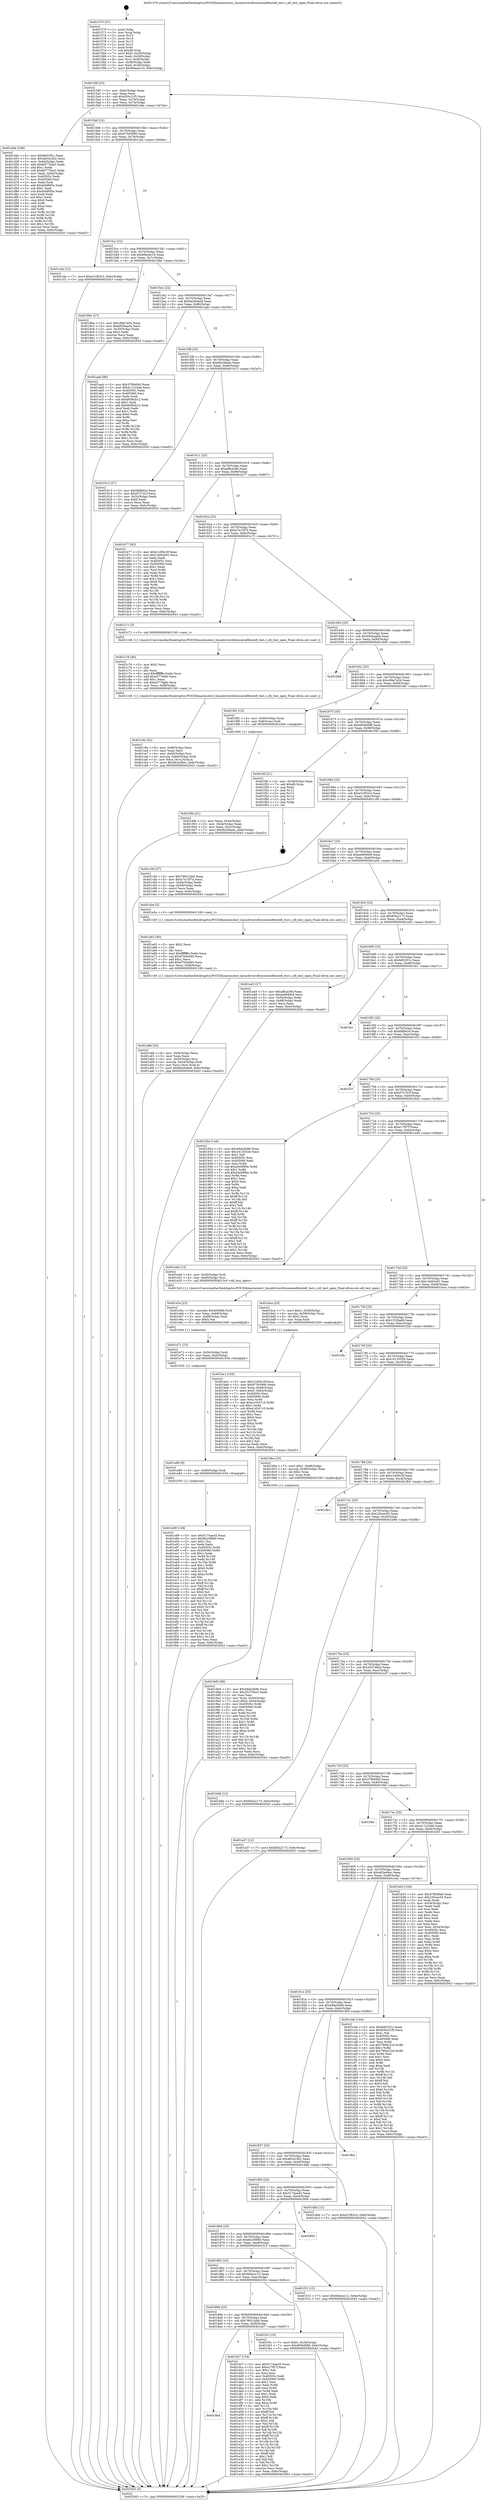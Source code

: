 digraph "0x401570" {
  label = "0x401570 (/mnt/c/Users/mathe/Desktop/tcc/POCII/binaries/extr_linuxdriversfirmwareefitestefi_test.c_efi_test_open_Final-ollvm.out::main(0))"
  labelloc = "t"
  node[shape=record]

  Entry [label="",width=0.3,height=0.3,shape=circle,fillcolor=black,style=filled]
  "0x40159f" [label="{
     0x40159f [23]\l
     | [instrs]\l
     &nbsp;&nbsp;0x40159f \<+3\>: mov -0x6c(%rbp),%eax\l
     &nbsp;&nbsp;0x4015a2 \<+2\>: mov %eax,%ecx\l
     &nbsp;&nbsp;0x4015a4 \<+6\>: sub $0x930c31f5,%ecx\l
     &nbsp;&nbsp;0x4015aa \<+3\>: mov %eax,-0x70(%rbp)\l
     &nbsp;&nbsp;0x4015ad \<+3\>: mov %ecx,-0x74(%rbp)\l
     &nbsp;&nbsp;0x4015b0 \<+6\>: je 0000000000401d4e \<main+0x7de\>\l
  }"]
  "0x401d4e" [label="{
     0x401d4e [109]\l
     | [instrs]\l
     &nbsp;&nbsp;0x401d4e \<+5\>: mov $0xfe923f1c,%eax\l
     &nbsp;&nbsp;0x401d53 \<+5\>: mov $0x4b54c3b2,%ecx\l
     &nbsp;&nbsp;0x401d58 \<+3\>: mov -0x64(%rbp),%edx\l
     &nbsp;&nbsp;0x401d5b \<+6\>: add $0x8d772ba3,%edx\l
     &nbsp;&nbsp;0x401d61 \<+3\>: add $0x1,%edx\l
     &nbsp;&nbsp;0x401d64 \<+6\>: sub $0x8d772ba3,%edx\l
     &nbsp;&nbsp;0x401d6a \<+3\>: mov %edx,-0x64(%rbp)\l
     &nbsp;&nbsp;0x401d6d \<+7\>: mov 0x40505c,%edx\l
     &nbsp;&nbsp;0x401d74 \<+7\>: mov 0x405060,%esi\l
     &nbsp;&nbsp;0x401d7b \<+2\>: mov %edx,%edi\l
     &nbsp;&nbsp;0x401d7d \<+6\>: add $0xb0df0f5e,%edi\l
     &nbsp;&nbsp;0x401d83 \<+3\>: sub $0x1,%edi\l
     &nbsp;&nbsp;0x401d86 \<+6\>: sub $0xb0df0f5e,%edi\l
     &nbsp;&nbsp;0x401d8c \<+3\>: imul %edi,%edx\l
     &nbsp;&nbsp;0x401d8f \<+3\>: and $0x1,%edx\l
     &nbsp;&nbsp;0x401d92 \<+3\>: cmp $0x0,%edx\l
     &nbsp;&nbsp;0x401d95 \<+4\>: sete %r8b\l
     &nbsp;&nbsp;0x401d99 \<+3\>: cmp $0xa,%esi\l
     &nbsp;&nbsp;0x401d9c \<+4\>: setl %r9b\l
     &nbsp;&nbsp;0x401da0 \<+3\>: mov %r8b,%r10b\l
     &nbsp;&nbsp;0x401da3 \<+3\>: and %r9b,%r10b\l
     &nbsp;&nbsp;0x401da6 \<+3\>: xor %r9b,%r8b\l
     &nbsp;&nbsp;0x401da9 \<+3\>: or %r8b,%r10b\l
     &nbsp;&nbsp;0x401dac \<+4\>: test $0x1,%r10b\l
     &nbsp;&nbsp;0x401db0 \<+3\>: cmovne %ecx,%eax\l
     &nbsp;&nbsp;0x401db3 \<+3\>: mov %eax,-0x6c(%rbp)\l
     &nbsp;&nbsp;0x401db6 \<+5\>: jmp 0000000000402043 \<main+0xad3\>\l
  }"]
  "0x4015b6" [label="{
     0x4015b6 [22]\l
     | [instrs]\l
     &nbsp;&nbsp;0x4015b6 \<+5\>: jmp 00000000004015bb \<main+0x4b\>\l
     &nbsp;&nbsp;0x4015bb \<+3\>: mov -0x70(%rbp),%eax\l
     &nbsp;&nbsp;0x4015be \<+5\>: sub $0x97593990,%eax\l
     &nbsp;&nbsp;0x4015c3 \<+3\>: mov %eax,-0x78(%rbp)\l
     &nbsp;&nbsp;0x4015c6 \<+6\>: je 0000000000401c4a \<main+0x6da\>\l
  }"]
  Exit [label="",width=0.3,height=0.3,shape=circle,fillcolor=black,style=filled,peripheries=2]
  "0x401c4a" [label="{
     0x401c4a [12]\l
     | [instrs]\l
     &nbsp;&nbsp;0x401c4a \<+7\>: movl $0xe31f63c3,-0x6c(%rbp)\l
     &nbsp;&nbsp;0x401c51 \<+5\>: jmp 0000000000402043 \<main+0xad3\>\l
  }"]
  "0x4015cc" [label="{
     0x4015cc [22]\l
     | [instrs]\l
     &nbsp;&nbsp;0x4015cc \<+5\>: jmp 00000000004015d1 \<main+0x61\>\l
     &nbsp;&nbsp;0x4015d1 \<+3\>: mov -0x70(%rbp),%eax\l
     &nbsp;&nbsp;0x4015d4 \<+5\>: sub $0x99ea4c10,%eax\l
     &nbsp;&nbsp;0x4015d9 \<+3\>: mov %eax,-0x7c(%rbp)\l
     &nbsp;&nbsp;0x4015dc \<+6\>: je 00000000004018be \<main+0x34e\>\l
  }"]
  "0x401e89" [label="{
     0x401e89 [138]\l
     | [instrs]\l
     &nbsp;&nbsp;0x401e89 \<+5\>: mov $0x5174ae45,%eax\l
     &nbsp;&nbsp;0x401e8e \<+5\>: mov $0x6b209fb0,%esi\l
     &nbsp;&nbsp;0x401e93 \<+2\>: mov $0x1,%cl\l
     &nbsp;&nbsp;0x401e95 \<+2\>: xor %edx,%edx\l
     &nbsp;&nbsp;0x401e97 \<+8\>: mov 0x40505c,%r8d\l
     &nbsp;&nbsp;0x401e9f \<+8\>: mov 0x405060,%r9d\l
     &nbsp;&nbsp;0x401ea7 \<+3\>: sub $0x1,%edx\l
     &nbsp;&nbsp;0x401eaa \<+3\>: mov %r8d,%r10d\l
     &nbsp;&nbsp;0x401ead \<+3\>: add %edx,%r10d\l
     &nbsp;&nbsp;0x401eb0 \<+4\>: imul %r10d,%r8d\l
     &nbsp;&nbsp;0x401eb4 \<+4\>: and $0x1,%r8d\l
     &nbsp;&nbsp;0x401eb8 \<+4\>: cmp $0x0,%r8d\l
     &nbsp;&nbsp;0x401ebc \<+4\>: sete %r11b\l
     &nbsp;&nbsp;0x401ec0 \<+4\>: cmp $0xa,%r9d\l
     &nbsp;&nbsp;0x401ec4 \<+3\>: setl %bl\l
     &nbsp;&nbsp;0x401ec7 \<+3\>: mov %r11b,%r14b\l
     &nbsp;&nbsp;0x401eca \<+4\>: xor $0xff,%r14b\l
     &nbsp;&nbsp;0x401ece \<+3\>: mov %bl,%r15b\l
     &nbsp;&nbsp;0x401ed1 \<+4\>: xor $0xff,%r15b\l
     &nbsp;&nbsp;0x401ed5 \<+3\>: xor $0x0,%cl\l
     &nbsp;&nbsp;0x401ed8 \<+3\>: mov %r14b,%r12b\l
     &nbsp;&nbsp;0x401edb \<+4\>: and $0x0,%r12b\l
     &nbsp;&nbsp;0x401edf \<+3\>: and %cl,%r11b\l
     &nbsp;&nbsp;0x401ee2 \<+3\>: mov %r15b,%r13b\l
     &nbsp;&nbsp;0x401ee5 \<+4\>: and $0x0,%r13b\l
     &nbsp;&nbsp;0x401ee9 \<+2\>: and %cl,%bl\l
     &nbsp;&nbsp;0x401eeb \<+3\>: or %r11b,%r12b\l
     &nbsp;&nbsp;0x401eee \<+3\>: or %bl,%r13b\l
     &nbsp;&nbsp;0x401ef1 \<+3\>: xor %r13b,%r12b\l
     &nbsp;&nbsp;0x401ef4 \<+3\>: or %r15b,%r14b\l
     &nbsp;&nbsp;0x401ef7 \<+4\>: xor $0xff,%r14b\l
     &nbsp;&nbsp;0x401efb \<+3\>: or $0x0,%cl\l
     &nbsp;&nbsp;0x401efe \<+3\>: and %cl,%r14b\l
     &nbsp;&nbsp;0x401f01 \<+3\>: or %r14b,%r12b\l
     &nbsp;&nbsp;0x401f04 \<+4\>: test $0x1,%r12b\l
     &nbsp;&nbsp;0x401f08 \<+3\>: cmovne %esi,%eax\l
     &nbsp;&nbsp;0x401f0b \<+3\>: mov %eax,-0x6c(%rbp)\l
     &nbsp;&nbsp;0x401f0e \<+5\>: jmp 0000000000402043 \<main+0xad3\>\l
  }"]
  "0x4018be" [label="{
     0x4018be [27]\l
     | [instrs]\l
     &nbsp;&nbsp;0x4018be \<+5\>: mov $0xc98a7a54,%eax\l
     &nbsp;&nbsp;0x4018c3 \<+5\>: mov $0xb92baa0a,%ecx\l
     &nbsp;&nbsp;0x4018c8 \<+3\>: mov -0x30(%rbp),%edx\l
     &nbsp;&nbsp;0x4018cb \<+3\>: cmp $0x2,%edx\l
     &nbsp;&nbsp;0x4018ce \<+3\>: cmovne %ecx,%eax\l
     &nbsp;&nbsp;0x4018d1 \<+3\>: mov %eax,-0x6c(%rbp)\l
     &nbsp;&nbsp;0x4018d4 \<+5\>: jmp 0000000000402043 \<main+0xad3\>\l
  }"]
  "0x4015e2" [label="{
     0x4015e2 [22]\l
     | [instrs]\l
     &nbsp;&nbsp;0x4015e2 \<+5\>: jmp 00000000004015e7 \<main+0x77\>\l
     &nbsp;&nbsp;0x4015e7 \<+3\>: mov -0x70(%rbp),%eax\l
     &nbsp;&nbsp;0x4015ea \<+5\>: sub $0x9a264ee9,%eax\l
     &nbsp;&nbsp;0x4015ef \<+3\>: mov %eax,-0x80(%rbp)\l
     &nbsp;&nbsp;0x4015f2 \<+6\>: je 0000000000401aab \<main+0x53b\>\l
  }"]
  "0x402043" [label="{
     0x402043 [5]\l
     | [instrs]\l
     &nbsp;&nbsp;0x402043 \<+5\>: jmp 000000000040159f \<main+0x2f\>\l
  }"]
  "0x401570" [label="{
     0x401570 [47]\l
     | [instrs]\l
     &nbsp;&nbsp;0x401570 \<+1\>: push %rbp\l
     &nbsp;&nbsp;0x401571 \<+3\>: mov %rsp,%rbp\l
     &nbsp;&nbsp;0x401574 \<+2\>: push %r15\l
     &nbsp;&nbsp;0x401576 \<+2\>: push %r14\l
     &nbsp;&nbsp;0x401578 \<+2\>: push %r13\l
     &nbsp;&nbsp;0x40157a \<+2\>: push %r12\l
     &nbsp;&nbsp;0x40157c \<+1\>: push %rbx\l
     &nbsp;&nbsp;0x40157d \<+7\>: sub $0xd8,%rsp\l
     &nbsp;&nbsp;0x401584 \<+7\>: movl $0x0,-0x34(%rbp)\l
     &nbsp;&nbsp;0x40158b \<+3\>: mov %edi,-0x38(%rbp)\l
     &nbsp;&nbsp;0x40158e \<+4\>: mov %rsi,-0x40(%rbp)\l
     &nbsp;&nbsp;0x401592 \<+3\>: mov -0x38(%rbp),%edi\l
     &nbsp;&nbsp;0x401595 \<+3\>: mov %edi,-0x30(%rbp)\l
     &nbsp;&nbsp;0x401598 \<+7\>: movl $0x99ea4c10,-0x6c(%rbp)\l
  }"]
  "0x401e80" [label="{
     0x401e80 [9]\l
     | [instrs]\l
     &nbsp;&nbsp;0x401e80 \<+4\>: mov -0x60(%rbp),%rdi\l
     &nbsp;&nbsp;0x401e84 \<+5\>: call 0000000000401030 \<free@plt\>\l
     | [calls]\l
     &nbsp;&nbsp;0x401030 \{1\} (unknown)\l
  }"]
  "0x401aab" [label="{
     0x401aab [88]\l
     | [instrs]\l
     &nbsp;&nbsp;0x401aab \<+5\>: mov $0x37f640b0,%eax\l
     &nbsp;&nbsp;0x401ab0 \<+5\>: mov $0x411224a6,%ecx\l
     &nbsp;&nbsp;0x401ab5 \<+7\>: mov 0x40505c,%edx\l
     &nbsp;&nbsp;0x401abc \<+7\>: mov 0x405060,%esi\l
     &nbsp;&nbsp;0x401ac3 \<+2\>: mov %edx,%edi\l
     &nbsp;&nbsp;0x401ac5 \<+6\>: sub $0xb658cb12,%edi\l
     &nbsp;&nbsp;0x401acb \<+3\>: sub $0x1,%edi\l
     &nbsp;&nbsp;0x401ace \<+6\>: add $0xb658cb12,%edi\l
     &nbsp;&nbsp;0x401ad4 \<+3\>: imul %edi,%edx\l
     &nbsp;&nbsp;0x401ad7 \<+3\>: and $0x1,%edx\l
     &nbsp;&nbsp;0x401ada \<+3\>: cmp $0x0,%edx\l
     &nbsp;&nbsp;0x401add \<+4\>: sete %r8b\l
     &nbsp;&nbsp;0x401ae1 \<+3\>: cmp $0xa,%esi\l
     &nbsp;&nbsp;0x401ae4 \<+4\>: setl %r9b\l
     &nbsp;&nbsp;0x401ae8 \<+3\>: mov %r8b,%r10b\l
     &nbsp;&nbsp;0x401aeb \<+3\>: and %r9b,%r10b\l
     &nbsp;&nbsp;0x401aee \<+3\>: xor %r9b,%r8b\l
     &nbsp;&nbsp;0x401af1 \<+3\>: or %r8b,%r10b\l
     &nbsp;&nbsp;0x401af4 \<+4\>: test $0x1,%r10b\l
     &nbsp;&nbsp;0x401af8 \<+3\>: cmovne %ecx,%eax\l
     &nbsp;&nbsp;0x401afb \<+3\>: mov %eax,-0x6c(%rbp)\l
     &nbsp;&nbsp;0x401afe \<+5\>: jmp 0000000000402043 \<main+0xad3\>\l
  }"]
  "0x4015f8" [label="{
     0x4015f8 [25]\l
     | [instrs]\l
     &nbsp;&nbsp;0x4015f8 \<+5\>: jmp 00000000004015fd \<main+0x8d\>\l
     &nbsp;&nbsp;0x4015fd \<+3\>: mov -0x70(%rbp),%eax\l
     &nbsp;&nbsp;0x401600 \<+5\>: sub $0x9b246adc,%eax\l
     &nbsp;&nbsp;0x401605 \<+6\>: mov %eax,-0x84(%rbp)\l
     &nbsp;&nbsp;0x40160b \<+6\>: je 0000000000401913 \<main+0x3a3\>\l
  }"]
  "0x401e71" [label="{
     0x401e71 [15]\l
     | [instrs]\l
     &nbsp;&nbsp;0x401e71 \<+4\>: mov -0x50(%rbp),%rdi\l
     &nbsp;&nbsp;0x401e75 \<+6\>: mov %eax,-0xfc(%rbp)\l
     &nbsp;&nbsp;0x401e7b \<+5\>: call 0000000000401030 \<free@plt\>\l
     | [calls]\l
     &nbsp;&nbsp;0x401030 \{1\} (unknown)\l
  }"]
  "0x401913" [label="{
     0x401913 [27]\l
     | [instrs]\l
     &nbsp;&nbsp;0x401913 \<+5\>: mov $0x6fd842e,%eax\l
     &nbsp;&nbsp;0x401918 \<+5\>: mov $0xd727d1f,%ecx\l
     &nbsp;&nbsp;0x40191d \<+3\>: mov -0x2c(%rbp),%edx\l
     &nbsp;&nbsp;0x401920 \<+3\>: cmp $0x0,%edx\l
     &nbsp;&nbsp;0x401923 \<+3\>: cmove %ecx,%eax\l
     &nbsp;&nbsp;0x401926 \<+3\>: mov %eax,-0x6c(%rbp)\l
     &nbsp;&nbsp;0x401929 \<+5\>: jmp 0000000000402043 \<main+0xad3\>\l
  }"]
  "0x401611" [label="{
     0x401611 [25]\l
     | [instrs]\l
     &nbsp;&nbsp;0x401611 \<+5\>: jmp 0000000000401616 \<main+0xa6\>\l
     &nbsp;&nbsp;0x401616 \<+3\>: mov -0x70(%rbp),%eax\l
     &nbsp;&nbsp;0x401619 \<+5\>: sub $0xaf8ca39e,%eax\l
     &nbsp;&nbsp;0x40161e \<+6\>: mov %eax,-0x88(%rbp)\l
     &nbsp;&nbsp;0x401624 \<+6\>: je 0000000000401b77 \<main+0x607\>\l
  }"]
  "0x401e5a" [label="{
     0x401e5a [23]\l
     | [instrs]\l
     &nbsp;&nbsp;0x401e5a \<+10\>: movabs $0x4030b6,%rdi\l
     &nbsp;&nbsp;0x401e64 \<+3\>: mov %eax,-0x68(%rbp)\l
     &nbsp;&nbsp;0x401e67 \<+3\>: mov -0x68(%rbp),%esi\l
     &nbsp;&nbsp;0x401e6a \<+2\>: mov $0x0,%al\l
     &nbsp;&nbsp;0x401e6c \<+5\>: call 0000000000401040 \<printf@plt\>\l
     | [calls]\l
     &nbsp;&nbsp;0x401040 \{1\} (unknown)\l
  }"]
  "0x401b77" [label="{
     0x401b77 [83]\l
     | [instrs]\l
     &nbsp;&nbsp;0x401b77 \<+5\>: mov $0x21d56c3f,%eax\l
     &nbsp;&nbsp;0x401b7c \<+5\>: mov $0x14d45a91,%ecx\l
     &nbsp;&nbsp;0x401b81 \<+2\>: xor %edx,%edx\l
     &nbsp;&nbsp;0x401b83 \<+7\>: mov 0x40505c,%esi\l
     &nbsp;&nbsp;0x401b8a \<+7\>: mov 0x405060,%edi\l
     &nbsp;&nbsp;0x401b91 \<+3\>: sub $0x1,%edx\l
     &nbsp;&nbsp;0x401b94 \<+3\>: mov %esi,%r8d\l
     &nbsp;&nbsp;0x401b97 \<+3\>: add %edx,%r8d\l
     &nbsp;&nbsp;0x401b9a \<+4\>: imul %r8d,%esi\l
     &nbsp;&nbsp;0x401b9e \<+3\>: and $0x1,%esi\l
     &nbsp;&nbsp;0x401ba1 \<+3\>: cmp $0x0,%esi\l
     &nbsp;&nbsp;0x401ba4 \<+4\>: sete %r9b\l
     &nbsp;&nbsp;0x401ba8 \<+3\>: cmp $0xa,%edi\l
     &nbsp;&nbsp;0x401bab \<+4\>: setl %r10b\l
     &nbsp;&nbsp;0x401baf \<+3\>: mov %r9b,%r11b\l
     &nbsp;&nbsp;0x401bb2 \<+3\>: and %r10b,%r11b\l
     &nbsp;&nbsp;0x401bb5 \<+3\>: xor %r10b,%r9b\l
     &nbsp;&nbsp;0x401bb8 \<+3\>: or %r9b,%r11b\l
     &nbsp;&nbsp;0x401bbb \<+4\>: test $0x1,%r11b\l
     &nbsp;&nbsp;0x401bbf \<+3\>: cmovne %ecx,%eax\l
     &nbsp;&nbsp;0x401bc2 \<+3\>: mov %eax,-0x6c(%rbp)\l
     &nbsp;&nbsp;0x401bc5 \<+5\>: jmp 0000000000402043 \<main+0xad3\>\l
  }"]
  "0x40162a" [label="{
     0x40162a [25]\l
     | [instrs]\l
     &nbsp;&nbsp;0x40162a \<+5\>: jmp 000000000040162f \<main+0xbf\>\l
     &nbsp;&nbsp;0x40162f \<+3\>: mov -0x70(%rbp),%eax\l
     &nbsp;&nbsp;0x401632 \<+5\>: sub $0xb7e15f7d,%eax\l
     &nbsp;&nbsp;0x401637 \<+6\>: mov %eax,-0x8c(%rbp)\l
     &nbsp;&nbsp;0x40163d \<+6\>: je 0000000000401c71 \<main+0x701\>\l
  }"]
  "0x4018b4" [label="{
     0x4018b4\l
  }", style=dashed]
  "0x401c71" [label="{
     0x401c71 [5]\l
     | [instrs]\l
     &nbsp;&nbsp;0x401c71 \<+5\>: call 0000000000401160 \<next_i\>\l
     | [calls]\l
     &nbsp;&nbsp;0x401160 \{1\} (/mnt/c/Users/mathe/Desktop/tcc/POCII/binaries/extr_linuxdriversfirmwareefitestefi_test.c_efi_test_open_Final-ollvm.out::next_i)\l
  }"]
  "0x401643" [label="{
     0x401643 [25]\l
     | [instrs]\l
     &nbsp;&nbsp;0x401643 \<+5\>: jmp 0000000000401648 \<main+0xd8\>\l
     &nbsp;&nbsp;0x401648 \<+3\>: mov -0x70(%rbp),%eax\l
     &nbsp;&nbsp;0x40164b \<+5\>: sub $0xb92baa0a,%eax\l
     &nbsp;&nbsp;0x401650 \<+6\>: mov %eax,-0x90(%rbp)\l
     &nbsp;&nbsp;0x401656 \<+6\>: je 00000000004018d9 \<main+0x369\>\l
  }"]
  "0x401dc7" [label="{
     0x401dc7 [134]\l
     | [instrs]\l
     &nbsp;&nbsp;0x401dc7 \<+5\>: mov $0x5174ae45,%eax\l
     &nbsp;&nbsp;0x401dcc \<+5\>: mov $0xe17f07f,%ecx\l
     &nbsp;&nbsp;0x401dd1 \<+2\>: mov $0x1,%dl\l
     &nbsp;&nbsp;0x401dd3 \<+2\>: xor %esi,%esi\l
     &nbsp;&nbsp;0x401dd5 \<+7\>: mov 0x40505c,%edi\l
     &nbsp;&nbsp;0x401ddc \<+8\>: mov 0x405060,%r8d\l
     &nbsp;&nbsp;0x401de4 \<+3\>: sub $0x1,%esi\l
     &nbsp;&nbsp;0x401de7 \<+3\>: mov %edi,%r9d\l
     &nbsp;&nbsp;0x401dea \<+3\>: add %esi,%r9d\l
     &nbsp;&nbsp;0x401ded \<+4\>: imul %r9d,%edi\l
     &nbsp;&nbsp;0x401df1 \<+3\>: and $0x1,%edi\l
     &nbsp;&nbsp;0x401df4 \<+3\>: cmp $0x0,%edi\l
     &nbsp;&nbsp;0x401df7 \<+4\>: sete %r10b\l
     &nbsp;&nbsp;0x401dfb \<+4\>: cmp $0xa,%r8d\l
     &nbsp;&nbsp;0x401dff \<+4\>: setl %r11b\l
     &nbsp;&nbsp;0x401e03 \<+3\>: mov %r10b,%bl\l
     &nbsp;&nbsp;0x401e06 \<+3\>: xor $0xff,%bl\l
     &nbsp;&nbsp;0x401e09 \<+3\>: mov %r11b,%r14b\l
     &nbsp;&nbsp;0x401e0c \<+4\>: xor $0xff,%r14b\l
     &nbsp;&nbsp;0x401e10 \<+3\>: xor $0x1,%dl\l
     &nbsp;&nbsp;0x401e13 \<+3\>: mov %bl,%r15b\l
     &nbsp;&nbsp;0x401e16 \<+4\>: and $0xff,%r15b\l
     &nbsp;&nbsp;0x401e1a \<+3\>: and %dl,%r10b\l
     &nbsp;&nbsp;0x401e1d \<+3\>: mov %r14b,%r12b\l
     &nbsp;&nbsp;0x401e20 \<+4\>: and $0xff,%r12b\l
     &nbsp;&nbsp;0x401e24 \<+3\>: and %dl,%r11b\l
     &nbsp;&nbsp;0x401e27 \<+3\>: or %r10b,%r15b\l
     &nbsp;&nbsp;0x401e2a \<+3\>: or %r11b,%r12b\l
     &nbsp;&nbsp;0x401e2d \<+3\>: xor %r12b,%r15b\l
     &nbsp;&nbsp;0x401e30 \<+3\>: or %r14b,%bl\l
     &nbsp;&nbsp;0x401e33 \<+3\>: xor $0xff,%bl\l
     &nbsp;&nbsp;0x401e36 \<+3\>: or $0x1,%dl\l
     &nbsp;&nbsp;0x401e39 \<+2\>: and %dl,%bl\l
     &nbsp;&nbsp;0x401e3b \<+3\>: or %bl,%r15b\l
     &nbsp;&nbsp;0x401e3e \<+4\>: test $0x1,%r15b\l
     &nbsp;&nbsp;0x401e42 \<+3\>: cmovne %ecx,%eax\l
     &nbsp;&nbsp;0x401e45 \<+3\>: mov %eax,-0x6c(%rbp)\l
     &nbsp;&nbsp;0x401e48 \<+5\>: jmp 0000000000402043 \<main+0xad3\>\l
  }"]
  "0x4018d9" [label="{
     0x4018d9\l
  }", style=dashed]
  "0x40165c" [label="{
     0x40165c [25]\l
     | [instrs]\l
     &nbsp;&nbsp;0x40165c \<+5\>: jmp 0000000000401661 \<main+0xf1\>\l
     &nbsp;&nbsp;0x401661 \<+3\>: mov -0x70(%rbp),%eax\l
     &nbsp;&nbsp;0x401664 \<+5\>: sub $0xc98a7a54,%eax\l
     &nbsp;&nbsp;0x401669 \<+6\>: mov %eax,-0x94(%rbp)\l
     &nbsp;&nbsp;0x40166f \<+6\>: je 00000000004018f1 \<main+0x381\>\l
  }"]
  "0x40189b" [label="{
     0x40189b [25]\l
     | [instrs]\l
     &nbsp;&nbsp;0x40189b \<+5\>: jmp 00000000004018a0 \<main+0x330\>\l
     &nbsp;&nbsp;0x4018a0 \<+3\>: mov -0x70(%rbp),%eax\l
     &nbsp;&nbsp;0x4018a3 \<+5\>: sub $0x76621bb0,%eax\l
     &nbsp;&nbsp;0x4018a8 \<+6\>: mov %eax,-0xf0(%rbp)\l
     &nbsp;&nbsp;0x4018ae \<+6\>: je 0000000000401dc7 \<main+0x857\>\l
  }"]
  "0x4018f1" [label="{
     0x4018f1 [13]\l
     | [instrs]\l
     &nbsp;&nbsp;0x4018f1 \<+4\>: mov -0x40(%rbp),%rax\l
     &nbsp;&nbsp;0x4018f5 \<+4\>: mov 0x8(%rax),%rdi\l
     &nbsp;&nbsp;0x4018f9 \<+5\>: call 0000000000401060 \<atoi@plt\>\l
     | [calls]\l
     &nbsp;&nbsp;0x401060 \{1\} (unknown)\l
  }"]
  "0x401675" [label="{
     0x401675 [25]\l
     | [instrs]\l
     &nbsp;&nbsp;0x401675 \<+5\>: jmp 000000000040167a \<main+0x10a\>\l
     &nbsp;&nbsp;0x40167a \<+3\>: mov -0x70(%rbp),%eax\l
     &nbsp;&nbsp;0x40167d \<+5\>: sub $0xd95b0fd8,%eax\l
     &nbsp;&nbsp;0x401682 \<+6\>: mov %eax,-0x98(%rbp)\l
     &nbsp;&nbsp;0x401688 \<+6\>: je 0000000000401f4f \<main+0x9df\>\l
  }"]
  "0x4018fe" [label="{
     0x4018fe [21]\l
     | [instrs]\l
     &nbsp;&nbsp;0x4018fe \<+3\>: mov %eax,-0x44(%rbp)\l
     &nbsp;&nbsp;0x401901 \<+3\>: mov -0x44(%rbp),%eax\l
     &nbsp;&nbsp;0x401904 \<+3\>: mov %eax,-0x2c(%rbp)\l
     &nbsp;&nbsp;0x401907 \<+7\>: movl $0x9b246adc,-0x6c(%rbp)\l
     &nbsp;&nbsp;0x40190e \<+5\>: jmp 0000000000402043 \<main+0xad3\>\l
  }"]
  "0x401f3c" [label="{
     0x401f3c [19]\l
     | [instrs]\l
     &nbsp;&nbsp;0x401f3c \<+7\>: movl $0x0,-0x34(%rbp)\l
     &nbsp;&nbsp;0x401f43 \<+7\>: movl $0xd95b0fd8,-0x6c(%rbp)\l
     &nbsp;&nbsp;0x401f4a \<+5\>: jmp 0000000000402043 \<main+0xad3\>\l
  }"]
  "0x401f4f" [label="{
     0x401f4f [21]\l
     | [instrs]\l
     &nbsp;&nbsp;0x401f4f \<+3\>: mov -0x34(%rbp),%eax\l
     &nbsp;&nbsp;0x401f52 \<+7\>: add $0xd8,%rsp\l
     &nbsp;&nbsp;0x401f59 \<+1\>: pop %rbx\l
     &nbsp;&nbsp;0x401f5a \<+2\>: pop %r12\l
     &nbsp;&nbsp;0x401f5c \<+2\>: pop %r13\l
     &nbsp;&nbsp;0x401f5e \<+2\>: pop %r14\l
     &nbsp;&nbsp;0x401f60 \<+2\>: pop %r15\l
     &nbsp;&nbsp;0x401f62 \<+1\>: pop %rbp\l
     &nbsp;&nbsp;0x401f63 \<+1\>: ret\l
  }"]
  "0x40168e" [label="{
     0x40168e [25]\l
     | [instrs]\l
     &nbsp;&nbsp;0x40168e \<+5\>: jmp 0000000000401693 \<main+0x123\>\l
     &nbsp;&nbsp;0x401693 \<+3\>: mov -0x70(%rbp),%eax\l
     &nbsp;&nbsp;0x401696 \<+5\>: sub $0xe31f63c3,%eax\l
     &nbsp;&nbsp;0x40169b \<+6\>: mov %eax,-0x9c(%rbp)\l
     &nbsp;&nbsp;0x4016a1 \<+6\>: je 0000000000401c56 \<main+0x6e6\>\l
  }"]
  "0x401882" [label="{
     0x401882 [25]\l
     | [instrs]\l
     &nbsp;&nbsp;0x401882 \<+5\>: jmp 0000000000401887 \<main+0x317\>\l
     &nbsp;&nbsp;0x401887 \<+3\>: mov -0x70(%rbp),%eax\l
     &nbsp;&nbsp;0x40188a \<+5\>: sub $0x6bbcec12,%eax\l
     &nbsp;&nbsp;0x40188f \<+6\>: mov %eax,-0xec(%rbp)\l
     &nbsp;&nbsp;0x401895 \<+6\>: je 0000000000401f3c \<main+0x9cc\>\l
  }"]
  "0x401c56" [label="{
     0x401c56 [27]\l
     | [instrs]\l
     &nbsp;&nbsp;0x401c56 \<+5\>: mov $0x76621bb0,%eax\l
     &nbsp;&nbsp;0x401c5b \<+5\>: mov $0xb7e15f7d,%ecx\l
     &nbsp;&nbsp;0x401c60 \<+3\>: mov -0x64(%rbp),%edx\l
     &nbsp;&nbsp;0x401c63 \<+3\>: cmp -0x58(%rbp),%edx\l
     &nbsp;&nbsp;0x401c66 \<+3\>: cmovl %ecx,%eax\l
     &nbsp;&nbsp;0x401c69 \<+3\>: mov %eax,-0x6c(%rbp)\l
     &nbsp;&nbsp;0x401c6c \<+5\>: jmp 0000000000402043 \<main+0xad3\>\l
  }"]
  "0x4016a7" [label="{
     0x4016a7 [25]\l
     | [instrs]\l
     &nbsp;&nbsp;0x4016a7 \<+5\>: jmp 00000000004016ac \<main+0x13c\>\l
     &nbsp;&nbsp;0x4016ac \<+3\>: mov -0x70(%rbp),%eax\l
     &nbsp;&nbsp;0x4016af \<+5\>: sub $0xee9949c8,%eax\l
     &nbsp;&nbsp;0x4016b4 \<+6\>: mov %eax,-0xa0(%rbp)\l
     &nbsp;&nbsp;0x4016ba \<+6\>: je 0000000000401a5e \<main+0x4ee\>\l
  }"]
  "0x401f13" [label="{
     0x401f13 [12]\l
     | [instrs]\l
     &nbsp;&nbsp;0x401f13 \<+7\>: movl $0x6bbcec12,-0x6c(%rbp)\l
     &nbsp;&nbsp;0x401f1a \<+5\>: jmp 0000000000402043 \<main+0xad3\>\l
  }"]
  "0x401a5e" [label="{
     0x401a5e [5]\l
     | [instrs]\l
     &nbsp;&nbsp;0x401a5e \<+5\>: call 0000000000401160 \<next_i\>\l
     | [calls]\l
     &nbsp;&nbsp;0x401160 \{1\} (/mnt/c/Users/mathe/Desktop/tcc/POCII/binaries/extr_linuxdriversfirmwareefitestefi_test.c_efi_test_open_Final-ollvm.out::next_i)\l
  }"]
  "0x4016c0" [label="{
     0x4016c0 [25]\l
     | [instrs]\l
     &nbsp;&nbsp;0x4016c0 \<+5\>: jmp 00000000004016c5 \<main+0x155\>\l
     &nbsp;&nbsp;0x4016c5 \<+3\>: mov -0x70(%rbp),%eax\l
     &nbsp;&nbsp;0x4016c8 \<+5\>: sub $0xfb5a2173,%eax\l
     &nbsp;&nbsp;0x4016cd \<+6\>: mov %eax,-0xa4(%rbp)\l
     &nbsp;&nbsp;0x4016d3 \<+6\>: je 0000000000401a43 \<main+0x4d3\>\l
  }"]
  "0x401869" [label="{
     0x401869 [25]\l
     | [instrs]\l
     &nbsp;&nbsp;0x401869 \<+5\>: jmp 000000000040186e \<main+0x2fe\>\l
     &nbsp;&nbsp;0x40186e \<+3\>: mov -0x70(%rbp),%eax\l
     &nbsp;&nbsp;0x401871 \<+5\>: sub $0x6b209fb0,%eax\l
     &nbsp;&nbsp;0x401876 \<+6\>: mov %eax,-0xe8(%rbp)\l
     &nbsp;&nbsp;0x40187c \<+6\>: je 0000000000401f13 \<main+0x9a3\>\l
  }"]
  "0x401a43" [label="{
     0x401a43 [27]\l
     | [instrs]\l
     &nbsp;&nbsp;0x401a43 \<+5\>: mov $0xaf8ca39e,%eax\l
     &nbsp;&nbsp;0x401a48 \<+5\>: mov $0xee9949c8,%ecx\l
     &nbsp;&nbsp;0x401a4d \<+3\>: mov -0x54(%rbp),%edx\l
     &nbsp;&nbsp;0x401a50 \<+3\>: cmp -0x48(%rbp),%edx\l
     &nbsp;&nbsp;0x401a53 \<+3\>: cmovl %ecx,%eax\l
     &nbsp;&nbsp;0x401a56 \<+3\>: mov %eax,-0x6c(%rbp)\l
     &nbsp;&nbsp;0x401a59 \<+5\>: jmp 0000000000402043 \<main+0xad3\>\l
  }"]
  "0x4016d9" [label="{
     0x4016d9 [25]\l
     | [instrs]\l
     &nbsp;&nbsp;0x4016d9 \<+5\>: jmp 00000000004016de \<main+0x16e\>\l
     &nbsp;&nbsp;0x4016de \<+3\>: mov -0x70(%rbp),%eax\l
     &nbsp;&nbsp;0x4016e1 \<+5\>: sub $0xfe923f1c,%eax\l
     &nbsp;&nbsp;0x4016e6 \<+6\>: mov %eax,-0xa8(%rbp)\l
     &nbsp;&nbsp;0x4016ec \<+6\>: je 0000000000401fe1 \<main+0xa71\>\l
  }"]
  "0x402000" [label="{
     0x402000\l
  }", style=dashed]
  "0x401fe1" [label="{
     0x401fe1\l
  }", style=dashed]
  "0x4016f2" [label="{
     0x4016f2 [25]\l
     | [instrs]\l
     &nbsp;&nbsp;0x4016f2 \<+5\>: jmp 00000000004016f7 \<main+0x187\>\l
     &nbsp;&nbsp;0x4016f7 \<+3\>: mov -0x70(%rbp),%eax\l
     &nbsp;&nbsp;0x4016fa \<+5\>: sub $0x6fd842e,%eax\l
     &nbsp;&nbsp;0x4016ff \<+6\>: mov %eax,-0xac(%rbp)\l
     &nbsp;&nbsp;0x401705 \<+6\>: je 0000000000401f1f \<main+0x9af\>\l
  }"]
  "0x401850" [label="{
     0x401850 [25]\l
     | [instrs]\l
     &nbsp;&nbsp;0x401850 \<+5\>: jmp 0000000000401855 \<main+0x2e5\>\l
     &nbsp;&nbsp;0x401855 \<+3\>: mov -0x70(%rbp),%eax\l
     &nbsp;&nbsp;0x401858 \<+5\>: sub $0x5174ae45,%eax\l
     &nbsp;&nbsp;0x40185d \<+6\>: mov %eax,-0xe4(%rbp)\l
     &nbsp;&nbsp;0x401863 \<+6\>: je 0000000000402000 \<main+0xa90\>\l
  }"]
  "0x401f1f" [label="{
     0x401f1f\l
  }", style=dashed]
  "0x40170b" [label="{
     0x40170b [25]\l
     | [instrs]\l
     &nbsp;&nbsp;0x40170b \<+5\>: jmp 0000000000401710 \<main+0x1a0\>\l
     &nbsp;&nbsp;0x401710 \<+3\>: mov -0x70(%rbp),%eax\l
     &nbsp;&nbsp;0x401713 \<+5\>: sub $0xd727d1f,%eax\l
     &nbsp;&nbsp;0x401718 \<+6\>: mov %eax,-0xb0(%rbp)\l
     &nbsp;&nbsp;0x40171e \<+6\>: je 000000000040192e \<main+0x3be\>\l
  }"]
  "0x401dbb" [label="{
     0x401dbb [12]\l
     | [instrs]\l
     &nbsp;&nbsp;0x401dbb \<+7\>: movl $0xe31f63c3,-0x6c(%rbp)\l
     &nbsp;&nbsp;0x401dc2 \<+5\>: jmp 0000000000402043 \<main+0xad3\>\l
  }"]
  "0x40192e" [label="{
     0x40192e [144]\l
     | [instrs]\l
     &nbsp;&nbsp;0x40192e \<+5\>: mov $0x49da5b96,%eax\l
     &nbsp;&nbsp;0x401933 \<+5\>: mov $0x16133526,%ecx\l
     &nbsp;&nbsp;0x401938 \<+2\>: mov $0x1,%dl\l
     &nbsp;&nbsp;0x40193a \<+7\>: mov 0x40505c,%esi\l
     &nbsp;&nbsp;0x401941 \<+7\>: mov 0x405060,%edi\l
     &nbsp;&nbsp;0x401948 \<+3\>: mov %esi,%r8d\l
     &nbsp;&nbsp;0x40194b \<+7\>: sub $0xa5e0f90e,%r8d\l
     &nbsp;&nbsp;0x401952 \<+4\>: sub $0x1,%r8d\l
     &nbsp;&nbsp;0x401956 \<+7\>: add $0xa5e0f90e,%r8d\l
     &nbsp;&nbsp;0x40195d \<+4\>: imul %r8d,%esi\l
     &nbsp;&nbsp;0x401961 \<+3\>: and $0x1,%esi\l
     &nbsp;&nbsp;0x401964 \<+3\>: cmp $0x0,%esi\l
     &nbsp;&nbsp;0x401967 \<+4\>: sete %r9b\l
     &nbsp;&nbsp;0x40196b \<+3\>: cmp $0xa,%edi\l
     &nbsp;&nbsp;0x40196e \<+4\>: setl %r10b\l
     &nbsp;&nbsp;0x401972 \<+3\>: mov %r9b,%r11b\l
     &nbsp;&nbsp;0x401975 \<+4\>: xor $0xff,%r11b\l
     &nbsp;&nbsp;0x401979 \<+3\>: mov %r10b,%bl\l
     &nbsp;&nbsp;0x40197c \<+3\>: xor $0xff,%bl\l
     &nbsp;&nbsp;0x40197f \<+3\>: xor $0x1,%dl\l
     &nbsp;&nbsp;0x401982 \<+3\>: mov %r11b,%r14b\l
     &nbsp;&nbsp;0x401985 \<+4\>: and $0xff,%r14b\l
     &nbsp;&nbsp;0x401989 \<+3\>: and %dl,%r9b\l
     &nbsp;&nbsp;0x40198c \<+3\>: mov %bl,%r15b\l
     &nbsp;&nbsp;0x40198f \<+4\>: and $0xff,%r15b\l
     &nbsp;&nbsp;0x401993 \<+3\>: and %dl,%r10b\l
     &nbsp;&nbsp;0x401996 \<+3\>: or %r9b,%r14b\l
     &nbsp;&nbsp;0x401999 \<+3\>: or %r10b,%r15b\l
     &nbsp;&nbsp;0x40199c \<+3\>: xor %r15b,%r14b\l
     &nbsp;&nbsp;0x40199f \<+3\>: or %bl,%r11b\l
     &nbsp;&nbsp;0x4019a2 \<+4\>: xor $0xff,%r11b\l
     &nbsp;&nbsp;0x4019a6 \<+3\>: or $0x1,%dl\l
     &nbsp;&nbsp;0x4019a9 \<+3\>: and %dl,%r11b\l
     &nbsp;&nbsp;0x4019ac \<+3\>: or %r11b,%r14b\l
     &nbsp;&nbsp;0x4019af \<+4\>: test $0x1,%r14b\l
     &nbsp;&nbsp;0x4019b3 \<+3\>: cmovne %ecx,%eax\l
     &nbsp;&nbsp;0x4019b6 \<+3\>: mov %eax,-0x6c(%rbp)\l
     &nbsp;&nbsp;0x4019b9 \<+5\>: jmp 0000000000402043 \<main+0xad3\>\l
  }"]
  "0x401724" [label="{
     0x401724 [25]\l
     | [instrs]\l
     &nbsp;&nbsp;0x401724 \<+5\>: jmp 0000000000401729 \<main+0x1b9\>\l
     &nbsp;&nbsp;0x401729 \<+3\>: mov -0x70(%rbp),%eax\l
     &nbsp;&nbsp;0x40172c \<+5\>: sub $0xe17f07f,%eax\l
     &nbsp;&nbsp;0x401731 \<+6\>: mov %eax,-0xb4(%rbp)\l
     &nbsp;&nbsp;0x401737 \<+6\>: je 0000000000401e4d \<main+0x8dd\>\l
  }"]
  "0x401837" [label="{
     0x401837 [25]\l
     | [instrs]\l
     &nbsp;&nbsp;0x401837 \<+5\>: jmp 000000000040183c \<main+0x2cc\>\l
     &nbsp;&nbsp;0x40183c \<+3\>: mov -0x70(%rbp),%eax\l
     &nbsp;&nbsp;0x40183f \<+5\>: sub $0x4b54c3b2,%eax\l
     &nbsp;&nbsp;0x401844 \<+6\>: mov %eax,-0xe0(%rbp)\l
     &nbsp;&nbsp;0x40184a \<+6\>: je 0000000000401dbb \<main+0x84b\>\l
  }"]
  "0x401e4d" [label="{
     0x401e4d [13]\l
     | [instrs]\l
     &nbsp;&nbsp;0x401e4d \<+4\>: mov -0x50(%rbp),%rdi\l
     &nbsp;&nbsp;0x401e51 \<+4\>: mov -0x60(%rbp),%rsi\l
     &nbsp;&nbsp;0x401e55 \<+5\>: call 00000000004013c0 \<efi_test_open\>\l
     | [calls]\l
     &nbsp;&nbsp;0x4013c0 \{1\} (/mnt/c/Users/mathe/Desktop/tcc/POCII/binaries/extr_linuxdriversfirmwareefitestefi_test.c_efi_test_open_Final-ollvm.out::efi_test_open)\l
  }"]
  "0x40173d" [label="{
     0x40173d [25]\l
     | [instrs]\l
     &nbsp;&nbsp;0x40173d \<+5\>: jmp 0000000000401742 \<main+0x1d2\>\l
     &nbsp;&nbsp;0x401742 \<+3\>: mov -0x70(%rbp),%eax\l
     &nbsp;&nbsp;0x401745 \<+5\>: sub $0x14d45a91,%eax\l
     &nbsp;&nbsp;0x40174a \<+6\>: mov %eax,-0xb8(%rbp)\l
     &nbsp;&nbsp;0x401750 \<+6\>: je 0000000000401bca \<main+0x65a\>\l
  }"]
  "0x401f64" [label="{
     0x401f64\l
  }", style=dashed]
  "0x401bca" [label="{
     0x401bca [23]\l
     | [instrs]\l
     &nbsp;&nbsp;0x401bca \<+7\>: movl $0x1,-0x58(%rbp)\l
     &nbsp;&nbsp;0x401bd1 \<+4\>: movslq -0x58(%rbp),%rax\l
     &nbsp;&nbsp;0x401bd5 \<+4\>: shl $0x2,%rax\l
     &nbsp;&nbsp;0x401bd9 \<+3\>: mov %rax,%rdi\l
     &nbsp;&nbsp;0x401bdc \<+5\>: call 0000000000401050 \<malloc@plt\>\l
     | [calls]\l
     &nbsp;&nbsp;0x401050 \{1\} (unknown)\l
  }"]
  "0x401756" [label="{
     0x401756 [25]\l
     | [instrs]\l
     &nbsp;&nbsp;0x401756 \<+5\>: jmp 000000000040175b \<main+0x1eb\>\l
     &nbsp;&nbsp;0x40175b \<+3\>: mov -0x70(%rbp),%eax\l
     &nbsp;&nbsp;0x40175e \<+5\>: sub $0x1533baf4,%eax\l
     &nbsp;&nbsp;0x401763 \<+6\>: mov %eax,-0xbc(%rbp)\l
     &nbsp;&nbsp;0x401769 \<+6\>: je 0000000000401f2b \<main+0x9bb\>\l
  }"]
  "0x40181e" [label="{
     0x40181e [25]\l
     | [instrs]\l
     &nbsp;&nbsp;0x40181e \<+5\>: jmp 0000000000401823 \<main+0x2b3\>\l
     &nbsp;&nbsp;0x401823 \<+3\>: mov -0x70(%rbp),%eax\l
     &nbsp;&nbsp;0x401826 \<+5\>: sub $0x49da5b96,%eax\l
     &nbsp;&nbsp;0x40182b \<+6\>: mov %eax,-0xdc(%rbp)\l
     &nbsp;&nbsp;0x401831 \<+6\>: je 0000000000401f64 \<main+0x9f4\>\l
  }"]
  "0x401f2b" [label="{
     0x401f2b\l
  }", style=dashed]
  "0x40176f" [label="{
     0x40176f [25]\l
     | [instrs]\l
     &nbsp;&nbsp;0x40176f \<+5\>: jmp 0000000000401774 \<main+0x204\>\l
     &nbsp;&nbsp;0x401774 \<+3\>: mov -0x70(%rbp),%eax\l
     &nbsp;&nbsp;0x401777 \<+5\>: sub $0x16133526,%eax\l
     &nbsp;&nbsp;0x40177c \<+6\>: mov %eax,-0xc0(%rbp)\l
     &nbsp;&nbsp;0x401782 \<+6\>: je 00000000004019be \<main+0x44e\>\l
  }"]
  "0x401cbe" [label="{
     0x401cbe [144]\l
     | [instrs]\l
     &nbsp;&nbsp;0x401cbe \<+5\>: mov $0xfe923f1c,%eax\l
     &nbsp;&nbsp;0x401cc3 \<+5\>: mov $0x930c31f5,%ecx\l
     &nbsp;&nbsp;0x401cc8 \<+2\>: mov $0x1,%dl\l
     &nbsp;&nbsp;0x401cca \<+7\>: mov 0x40505c,%esi\l
     &nbsp;&nbsp;0x401cd1 \<+7\>: mov 0x405060,%edi\l
     &nbsp;&nbsp;0x401cd8 \<+3\>: mov %esi,%r8d\l
     &nbsp;&nbsp;0x401cdb \<+7\>: sub $0x790dc22d,%r8d\l
     &nbsp;&nbsp;0x401ce2 \<+4\>: sub $0x1,%r8d\l
     &nbsp;&nbsp;0x401ce6 \<+7\>: add $0x790dc22d,%r8d\l
     &nbsp;&nbsp;0x401ced \<+4\>: imul %r8d,%esi\l
     &nbsp;&nbsp;0x401cf1 \<+3\>: and $0x1,%esi\l
     &nbsp;&nbsp;0x401cf4 \<+3\>: cmp $0x0,%esi\l
     &nbsp;&nbsp;0x401cf7 \<+4\>: sete %r9b\l
     &nbsp;&nbsp;0x401cfb \<+3\>: cmp $0xa,%edi\l
     &nbsp;&nbsp;0x401cfe \<+4\>: setl %r10b\l
     &nbsp;&nbsp;0x401d02 \<+3\>: mov %r9b,%r11b\l
     &nbsp;&nbsp;0x401d05 \<+4\>: xor $0xff,%r11b\l
     &nbsp;&nbsp;0x401d09 \<+3\>: mov %r10b,%bl\l
     &nbsp;&nbsp;0x401d0c \<+3\>: xor $0xff,%bl\l
     &nbsp;&nbsp;0x401d0f \<+3\>: xor $0x0,%dl\l
     &nbsp;&nbsp;0x401d12 \<+3\>: mov %r11b,%r14b\l
     &nbsp;&nbsp;0x401d15 \<+4\>: and $0x0,%r14b\l
     &nbsp;&nbsp;0x401d19 \<+3\>: and %dl,%r9b\l
     &nbsp;&nbsp;0x401d1c \<+3\>: mov %bl,%r15b\l
     &nbsp;&nbsp;0x401d1f \<+4\>: and $0x0,%r15b\l
     &nbsp;&nbsp;0x401d23 \<+3\>: and %dl,%r10b\l
     &nbsp;&nbsp;0x401d26 \<+3\>: or %r9b,%r14b\l
     &nbsp;&nbsp;0x401d29 \<+3\>: or %r10b,%r15b\l
     &nbsp;&nbsp;0x401d2c \<+3\>: xor %r15b,%r14b\l
     &nbsp;&nbsp;0x401d2f \<+3\>: or %bl,%r11b\l
     &nbsp;&nbsp;0x401d32 \<+4\>: xor $0xff,%r11b\l
     &nbsp;&nbsp;0x401d36 \<+3\>: or $0x0,%dl\l
     &nbsp;&nbsp;0x401d39 \<+3\>: and %dl,%r11b\l
     &nbsp;&nbsp;0x401d3c \<+3\>: or %r11b,%r14b\l
     &nbsp;&nbsp;0x401d3f \<+4\>: test $0x1,%r14b\l
     &nbsp;&nbsp;0x401d43 \<+3\>: cmovne %ecx,%eax\l
     &nbsp;&nbsp;0x401d46 \<+3\>: mov %eax,-0x6c(%rbp)\l
     &nbsp;&nbsp;0x401d49 \<+5\>: jmp 0000000000402043 \<main+0xad3\>\l
  }"]
  "0x4019be" [label="{
     0x4019be [23]\l
     | [instrs]\l
     &nbsp;&nbsp;0x4019be \<+7\>: movl $0x1,-0x48(%rbp)\l
     &nbsp;&nbsp;0x4019c5 \<+4\>: movslq -0x48(%rbp),%rax\l
     &nbsp;&nbsp;0x4019c9 \<+4\>: shl $0x2,%rax\l
     &nbsp;&nbsp;0x4019cd \<+3\>: mov %rax,%rdi\l
     &nbsp;&nbsp;0x4019d0 \<+5\>: call 0000000000401050 \<malloc@plt\>\l
     | [calls]\l
     &nbsp;&nbsp;0x401050 \{1\} (unknown)\l
  }"]
  "0x401788" [label="{
     0x401788 [25]\l
     | [instrs]\l
     &nbsp;&nbsp;0x401788 \<+5\>: jmp 000000000040178d \<main+0x21d\>\l
     &nbsp;&nbsp;0x40178d \<+3\>: mov -0x70(%rbp),%eax\l
     &nbsp;&nbsp;0x401790 \<+5\>: sub $0x21d56c3f,%eax\l
     &nbsp;&nbsp;0x401795 \<+6\>: mov %eax,-0xc4(%rbp)\l
     &nbsp;&nbsp;0x40179b \<+6\>: je 0000000000401fb3 \<main+0xa43\>\l
  }"]
  "0x4019d5" [label="{
     0x4019d5 [98]\l
     | [instrs]\l
     &nbsp;&nbsp;0x4019d5 \<+5\>: mov $0x49da5b96,%ecx\l
     &nbsp;&nbsp;0x4019da \<+5\>: mov $0x25374be3,%edx\l
     &nbsp;&nbsp;0x4019df \<+2\>: xor %esi,%esi\l
     &nbsp;&nbsp;0x4019e1 \<+4\>: mov %rax,-0x50(%rbp)\l
     &nbsp;&nbsp;0x4019e5 \<+7\>: movl $0x0,-0x54(%rbp)\l
     &nbsp;&nbsp;0x4019ec \<+8\>: mov 0x40505c,%r8d\l
     &nbsp;&nbsp;0x4019f4 \<+8\>: mov 0x405060,%r9d\l
     &nbsp;&nbsp;0x4019fc \<+3\>: sub $0x1,%esi\l
     &nbsp;&nbsp;0x4019ff \<+3\>: mov %r8d,%r10d\l
     &nbsp;&nbsp;0x401a02 \<+3\>: add %esi,%r10d\l
     &nbsp;&nbsp;0x401a05 \<+4\>: imul %r10d,%r8d\l
     &nbsp;&nbsp;0x401a09 \<+4\>: and $0x1,%r8d\l
     &nbsp;&nbsp;0x401a0d \<+4\>: cmp $0x0,%r8d\l
     &nbsp;&nbsp;0x401a11 \<+4\>: sete %r11b\l
     &nbsp;&nbsp;0x401a15 \<+4\>: cmp $0xa,%r9d\l
     &nbsp;&nbsp;0x401a19 \<+3\>: setl %bl\l
     &nbsp;&nbsp;0x401a1c \<+3\>: mov %r11b,%r14b\l
     &nbsp;&nbsp;0x401a1f \<+3\>: and %bl,%r14b\l
     &nbsp;&nbsp;0x401a22 \<+3\>: xor %bl,%r11b\l
     &nbsp;&nbsp;0x401a25 \<+3\>: or %r11b,%r14b\l
     &nbsp;&nbsp;0x401a28 \<+4\>: test $0x1,%r14b\l
     &nbsp;&nbsp;0x401a2c \<+3\>: cmovne %edx,%ecx\l
     &nbsp;&nbsp;0x401a2f \<+3\>: mov %ecx,-0x6c(%rbp)\l
     &nbsp;&nbsp;0x401a32 \<+5\>: jmp 0000000000402043 \<main+0xad3\>\l
  }"]
  "0x401c9e" [label="{
     0x401c9e [32]\l
     | [instrs]\l
     &nbsp;&nbsp;0x401c9e \<+6\>: mov -0xf8(%rbp),%ecx\l
     &nbsp;&nbsp;0x401ca4 \<+3\>: imul %eax,%ecx\l
     &nbsp;&nbsp;0x401ca7 \<+4\>: mov -0x60(%rbp),%rsi\l
     &nbsp;&nbsp;0x401cab \<+4\>: movslq -0x64(%rbp),%rdi\l
     &nbsp;&nbsp;0x401caf \<+3\>: mov %ecx,(%rsi,%rdi,4)\l
     &nbsp;&nbsp;0x401cb2 \<+7\>: movl $0x462e49ec,-0x6c(%rbp)\l
     &nbsp;&nbsp;0x401cb9 \<+5\>: jmp 0000000000402043 \<main+0xad3\>\l
  }"]
  "0x401fb3" [label="{
     0x401fb3\l
  }", style=dashed]
  "0x4017a1" [label="{
     0x4017a1 [25]\l
     | [instrs]\l
     &nbsp;&nbsp;0x4017a1 \<+5\>: jmp 00000000004017a6 \<main+0x236\>\l
     &nbsp;&nbsp;0x4017a6 \<+3\>: mov -0x70(%rbp),%eax\l
     &nbsp;&nbsp;0x4017a9 \<+5\>: sub $0x230cec53,%eax\l
     &nbsp;&nbsp;0x4017ae \<+6\>: mov %eax,-0xc8(%rbp)\l
     &nbsp;&nbsp;0x4017b4 \<+6\>: je 0000000000401b6b \<main+0x5fb\>\l
  }"]
  "0x401c76" [label="{
     0x401c76 [40]\l
     | [instrs]\l
     &nbsp;&nbsp;0x401c76 \<+5\>: mov $0x2,%ecx\l
     &nbsp;&nbsp;0x401c7b \<+1\>: cltd\l
     &nbsp;&nbsp;0x401c7c \<+2\>: idiv %ecx\l
     &nbsp;&nbsp;0x401c7e \<+6\>: imul $0xfffffffe,%edx,%ecx\l
     &nbsp;&nbsp;0x401c84 \<+6\>: add $0xe577fa6b,%ecx\l
     &nbsp;&nbsp;0x401c8a \<+3\>: add $0x1,%ecx\l
     &nbsp;&nbsp;0x401c8d \<+6\>: sub $0xe577fa6b,%ecx\l
     &nbsp;&nbsp;0x401c93 \<+6\>: mov %ecx,-0xf8(%rbp)\l
     &nbsp;&nbsp;0x401c99 \<+5\>: call 0000000000401160 \<next_i\>\l
     | [calls]\l
     &nbsp;&nbsp;0x401160 \{1\} (/mnt/c/Users/mathe/Desktop/tcc/POCII/binaries/extr_linuxdriversfirmwareefitestefi_test.c_efi_test_open_Final-ollvm.out::next_i)\l
  }"]
  "0x401b6b" [label="{
     0x401b6b [12]\l
     | [instrs]\l
     &nbsp;&nbsp;0x401b6b \<+7\>: movl $0xfb5a2173,-0x6c(%rbp)\l
     &nbsp;&nbsp;0x401b72 \<+5\>: jmp 0000000000402043 \<main+0xad3\>\l
  }"]
  "0x4017ba" [label="{
     0x4017ba [25]\l
     | [instrs]\l
     &nbsp;&nbsp;0x4017ba \<+5\>: jmp 00000000004017bf \<main+0x24f\>\l
     &nbsp;&nbsp;0x4017bf \<+3\>: mov -0x70(%rbp),%eax\l
     &nbsp;&nbsp;0x4017c2 \<+5\>: sub $0x25374be3,%eax\l
     &nbsp;&nbsp;0x4017c7 \<+6\>: mov %eax,-0xcc(%rbp)\l
     &nbsp;&nbsp;0x4017cd \<+6\>: je 0000000000401a37 \<main+0x4c7\>\l
  }"]
  "0x401be1" [label="{
     0x401be1 [105]\l
     | [instrs]\l
     &nbsp;&nbsp;0x401be1 \<+5\>: mov $0x21d56c3f,%ecx\l
     &nbsp;&nbsp;0x401be6 \<+5\>: mov $0x97593990,%edx\l
     &nbsp;&nbsp;0x401beb \<+4\>: mov %rax,-0x60(%rbp)\l
     &nbsp;&nbsp;0x401bef \<+7\>: movl $0x0,-0x64(%rbp)\l
     &nbsp;&nbsp;0x401bf6 \<+7\>: mov 0x40505c,%esi\l
     &nbsp;&nbsp;0x401bfd \<+8\>: mov 0x405060,%r8d\l
     &nbsp;&nbsp;0x401c05 \<+3\>: mov %esi,%r9d\l
     &nbsp;&nbsp;0x401c08 \<+7\>: add $0xe14547c3,%r9d\l
     &nbsp;&nbsp;0x401c0f \<+4\>: sub $0x1,%r9d\l
     &nbsp;&nbsp;0x401c13 \<+7\>: sub $0xe14547c3,%r9d\l
     &nbsp;&nbsp;0x401c1a \<+4\>: imul %r9d,%esi\l
     &nbsp;&nbsp;0x401c1e \<+3\>: and $0x1,%esi\l
     &nbsp;&nbsp;0x401c21 \<+3\>: cmp $0x0,%esi\l
     &nbsp;&nbsp;0x401c24 \<+4\>: sete %r10b\l
     &nbsp;&nbsp;0x401c28 \<+4\>: cmp $0xa,%r8d\l
     &nbsp;&nbsp;0x401c2c \<+4\>: setl %r11b\l
     &nbsp;&nbsp;0x401c30 \<+3\>: mov %r10b,%bl\l
     &nbsp;&nbsp;0x401c33 \<+3\>: and %r11b,%bl\l
     &nbsp;&nbsp;0x401c36 \<+3\>: xor %r11b,%r10b\l
     &nbsp;&nbsp;0x401c39 \<+3\>: or %r10b,%bl\l
     &nbsp;&nbsp;0x401c3c \<+3\>: test $0x1,%bl\l
     &nbsp;&nbsp;0x401c3f \<+3\>: cmovne %edx,%ecx\l
     &nbsp;&nbsp;0x401c42 \<+3\>: mov %ecx,-0x6c(%rbp)\l
     &nbsp;&nbsp;0x401c45 \<+5\>: jmp 0000000000402043 \<main+0xad3\>\l
  }"]
  "0x401a37" [label="{
     0x401a37 [12]\l
     | [instrs]\l
     &nbsp;&nbsp;0x401a37 \<+7\>: movl $0xfb5a2173,-0x6c(%rbp)\l
     &nbsp;&nbsp;0x401a3e \<+5\>: jmp 0000000000402043 \<main+0xad3\>\l
  }"]
  "0x4017d3" [label="{
     0x4017d3 [25]\l
     | [instrs]\l
     &nbsp;&nbsp;0x4017d3 \<+5\>: jmp 00000000004017d8 \<main+0x268\>\l
     &nbsp;&nbsp;0x4017d8 \<+3\>: mov -0x70(%rbp),%eax\l
     &nbsp;&nbsp;0x4017db \<+5\>: sub $0x37f640b0,%eax\l
     &nbsp;&nbsp;0x4017e0 \<+6\>: mov %eax,-0xd0(%rbp)\l
     &nbsp;&nbsp;0x4017e6 \<+6\>: je 0000000000401f92 \<main+0xa22\>\l
  }"]
  "0x401a63" [label="{
     0x401a63 [40]\l
     | [instrs]\l
     &nbsp;&nbsp;0x401a63 \<+5\>: mov $0x2,%ecx\l
     &nbsp;&nbsp;0x401a68 \<+1\>: cltd\l
     &nbsp;&nbsp;0x401a69 \<+2\>: idiv %ecx\l
     &nbsp;&nbsp;0x401a6b \<+6\>: imul $0xfffffffe,%edx,%ecx\l
     &nbsp;&nbsp;0x401a71 \<+6\>: sub $0xd7e5e480,%ecx\l
     &nbsp;&nbsp;0x401a77 \<+3\>: add $0x1,%ecx\l
     &nbsp;&nbsp;0x401a7a \<+6\>: add $0xd7e5e480,%ecx\l
     &nbsp;&nbsp;0x401a80 \<+6\>: mov %ecx,-0xf4(%rbp)\l
     &nbsp;&nbsp;0x401a86 \<+5\>: call 0000000000401160 \<next_i\>\l
     | [calls]\l
     &nbsp;&nbsp;0x401160 \{1\} (/mnt/c/Users/mathe/Desktop/tcc/POCII/binaries/extr_linuxdriversfirmwareefitestefi_test.c_efi_test_open_Final-ollvm.out::next_i)\l
  }"]
  "0x401a8b" [label="{
     0x401a8b [32]\l
     | [instrs]\l
     &nbsp;&nbsp;0x401a8b \<+6\>: mov -0xf4(%rbp),%ecx\l
     &nbsp;&nbsp;0x401a91 \<+3\>: imul %eax,%ecx\l
     &nbsp;&nbsp;0x401a94 \<+4\>: mov -0x50(%rbp),%rsi\l
     &nbsp;&nbsp;0x401a98 \<+4\>: movslq -0x54(%rbp),%rdi\l
     &nbsp;&nbsp;0x401a9c \<+3\>: mov %ecx,(%rsi,%rdi,4)\l
     &nbsp;&nbsp;0x401a9f \<+7\>: movl $0x9a264ee9,-0x6c(%rbp)\l
     &nbsp;&nbsp;0x401aa6 \<+5\>: jmp 0000000000402043 \<main+0xad3\>\l
  }"]
  "0x401805" [label="{
     0x401805 [25]\l
     | [instrs]\l
     &nbsp;&nbsp;0x401805 \<+5\>: jmp 000000000040180a \<main+0x29a\>\l
     &nbsp;&nbsp;0x40180a \<+3\>: mov -0x70(%rbp),%eax\l
     &nbsp;&nbsp;0x40180d \<+5\>: sub $0x462e49ec,%eax\l
     &nbsp;&nbsp;0x401812 \<+6\>: mov %eax,-0xd8(%rbp)\l
     &nbsp;&nbsp;0x401818 \<+6\>: je 0000000000401cbe \<main+0x74e\>\l
  }"]
  "0x401f92" [label="{
     0x401f92\l
  }", style=dashed]
  "0x4017ec" [label="{
     0x4017ec [25]\l
     | [instrs]\l
     &nbsp;&nbsp;0x4017ec \<+5\>: jmp 00000000004017f1 \<main+0x281\>\l
     &nbsp;&nbsp;0x4017f1 \<+3\>: mov -0x70(%rbp),%eax\l
     &nbsp;&nbsp;0x4017f4 \<+5\>: sub $0x411224a6,%eax\l
     &nbsp;&nbsp;0x4017f9 \<+6\>: mov %eax,-0xd4(%rbp)\l
     &nbsp;&nbsp;0x4017ff \<+6\>: je 0000000000401b03 \<main+0x593\>\l
  }"]
  "0x401b03" [label="{
     0x401b03 [104]\l
     | [instrs]\l
     &nbsp;&nbsp;0x401b03 \<+5\>: mov $0x37f640b0,%eax\l
     &nbsp;&nbsp;0x401b08 \<+5\>: mov $0x230cec53,%ecx\l
     &nbsp;&nbsp;0x401b0d \<+2\>: xor %edx,%edx\l
     &nbsp;&nbsp;0x401b0f \<+3\>: mov -0x54(%rbp),%esi\l
     &nbsp;&nbsp;0x401b12 \<+2\>: mov %edx,%edi\l
     &nbsp;&nbsp;0x401b14 \<+2\>: sub %esi,%edi\l
     &nbsp;&nbsp;0x401b16 \<+2\>: mov %edx,%esi\l
     &nbsp;&nbsp;0x401b18 \<+3\>: sub $0x1,%esi\l
     &nbsp;&nbsp;0x401b1b \<+2\>: add %esi,%edi\l
     &nbsp;&nbsp;0x401b1d \<+2\>: mov %edx,%esi\l
     &nbsp;&nbsp;0x401b1f \<+2\>: sub %edi,%esi\l
     &nbsp;&nbsp;0x401b21 \<+3\>: mov %esi,-0x54(%rbp)\l
     &nbsp;&nbsp;0x401b24 \<+7\>: mov 0x40505c,%esi\l
     &nbsp;&nbsp;0x401b2b \<+7\>: mov 0x405060,%edi\l
     &nbsp;&nbsp;0x401b32 \<+3\>: sub $0x1,%edx\l
     &nbsp;&nbsp;0x401b35 \<+3\>: mov %esi,%r8d\l
     &nbsp;&nbsp;0x401b38 \<+3\>: add %edx,%r8d\l
     &nbsp;&nbsp;0x401b3b \<+4\>: imul %r8d,%esi\l
     &nbsp;&nbsp;0x401b3f \<+3\>: and $0x1,%esi\l
     &nbsp;&nbsp;0x401b42 \<+3\>: cmp $0x0,%esi\l
     &nbsp;&nbsp;0x401b45 \<+4\>: sete %r9b\l
     &nbsp;&nbsp;0x401b49 \<+3\>: cmp $0xa,%edi\l
     &nbsp;&nbsp;0x401b4c \<+4\>: setl %r10b\l
     &nbsp;&nbsp;0x401b50 \<+3\>: mov %r9b,%r11b\l
     &nbsp;&nbsp;0x401b53 \<+3\>: and %r10b,%r11b\l
     &nbsp;&nbsp;0x401b56 \<+3\>: xor %r10b,%r9b\l
     &nbsp;&nbsp;0x401b59 \<+3\>: or %r9b,%r11b\l
     &nbsp;&nbsp;0x401b5c \<+4\>: test $0x1,%r11b\l
     &nbsp;&nbsp;0x401b60 \<+3\>: cmovne %ecx,%eax\l
     &nbsp;&nbsp;0x401b63 \<+3\>: mov %eax,-0x6c(%rbp)\l
     &nbsp;&nbsp;0x401b66 \<+5\>: jmp 0000000000402043 \<main+0xad3\>\l
  }"]
  Entry -> "0x401570" [label=" 1"]
  "0x40159f" -> "0x401d4e" [label=" 1"]
  "0x40159f" -> "0x4015b6" [label=" 25"]
  "0x401f4f" -> Exit [label=" 1"]
  "0x4015b6" -> "0x401c4a" [label=" 1"]
  "0x4015b6" -> "0x4015cc" [label=" 24"]
  "0x401f3c" -> "0x402043" [label=" 1"]
  "0x4015cc" -> "0x4018be" [label=" 1"]
  "0x4015cc" -> "0x4015e2" [label=" 23"]
  "0x4018be" -> "0x402043" [label=" 1"]
  "0x401570" -> "0x40159f" [label=" 1"]
  "0x402043" -> "0x40159f" [label=" 25"]
  "0x401f13" -> "0x402043" [label=" 1"]
  "0x4015e2" -> "0x401aab" [label=" 1"]
  "0x4015e2" -> "0x4015f8" [label=" 22"]
  "0x401e89" -> "0x402043" [label=" 1"]
  "0x4015f8" -> "0x401913" [label=" 1"]
  "0x4015f8" -> "0x401611" [label=" 21"]
  "0x401e80" -> "0x401e89" [label=" 1"]
  "0x401611" -> "0x401b77" [label=" 1"]
  "0x401611" -> "0x40162a" [label=" 20"]
  "0x401e71" -> "0x401e80" [label=" 1"]
  "0x40162a" -> "0x401c71" [label=" 1"]
  "0x40162a" -> "0x401643" [label=" 19"]
  "0x401e5a" -> "0x401e71" [label=" 1"]
  "0x401643" -> "0x4018d9" [label=" 0"]
  "0x401643" -> "0x40165c" [label=" 19"]
  "0x401e4d" -> "0x401e5a" [label=" 1"]
  "0x40165c" -> "0x4018f1" [label=" 1"]
  "0x40165c" -> "0x401675" [label=" 18"]
  "0x4018f1" -> "0x4018fe" [label=" 1"]
  "0x4018fe" -> "0x402043" [label=" 1"]
  "0x401913" -> "0x402043" [label=" 1"]
  "0x40189b" -> "0x4018b4" [label=" 0"]
  "0x401675" -> "0x401f4f" [label=" 1"]
  "0x401675" -> "0x40168e" [label=" 17"]
  "0x40189b" -> "0x401dc7" [label=" 1"]
  "0x40168e" -> "0x401c56" [label=" 2"]
  "0x40168e" -> "0x4016a7" [label=" 15"]
  "0x401882" -> "0x40189b" [label=" 1"]
  "0x4016a7" -> "0x401a5e" [label=" 1"]
  "0x4016a7" -> "0x4016c0" [label=" 14"]
  "0x401882" -> "0x401f3c" [label=" 1"]
  "0x4016c0" -> "0x401a43" [label=" 2"]
  "0x4016c0" -> "0x4016d9" [label=" 12"]
  "0x401869" -> "0x401882" [label=" 2"]
  "0x4016d9" -> "0x401fe1" [label=" 0"]
  "0x4016d9" -> "0x4016f2" [label=" 12"]
  "0x401869" -> "0x401f13" [label=" 1"]
  "0x4016f2" -> "0x401f1f" [label=" 0"]
  "0x4016f2" -> "0x40170b" [label=" 12"]
  "0x401850" -> "0x401869" [label=" 3"]
  "0x40170b" -> "0x40192e" [label=" 1"]
  "0x40170b" -> "0x401724" [label=" 11"]
  "0x40192e" -> "0x402043" [label=" 1"]
  "0x401850" -> "0x402000" [label=" 0"]
  "0x401724" -> "0x401e4d" [label=" 1"]
  "0x401724" -> "0x40173d" [label=" 10"]
  "0x401dbb" -> "0x402043" [label=" 1"]
  "0x40173d" -> "0x401bca" [label=" 1"]
  "0x40173d" -> "0x401756" [label=" 9"]
  "0x401837" -> "0x401850" [label=" 3"]
  "0x401756" -> "0x401f2b" [label=" 0"]
  "0x401756" -> "0x40176f" [label=" 9"]
  "0x401dc7" -> "0x402043" [label=" 1"]
  "0x40176f" -> "0x4019be" [label=" 1"]
  "0x40176f" -> "0x401788" [label=" 8"]
  "0x4019be" -> "0x4019d5" [label=" 1"]
  "0x4019d5" -> "0x402043" [label=" 1"]
  "0x40181e" -> "0x401837" [label=" 4"]
  "0x401788" -> "0x401fb3" [label=" 0"]
  "0x401788" -> "0x4017a1" [label=" 8"]
  "0x401837" -> "0x401dbb" [label=" 1"]
  "0x4017a1" -> "0x401b6b" [label=" 1"]
  "0x4017a1" -> "0x4017ba" [label=" 7"]
  "0x401d4e" -> "0x402043" [label=" 1"]
  "0x4017ba" -> "0x401a37" [label=" 1"]
  "0x4017ba" -> "0x4017d3" [label=" 6"]
  "0x401a37" -> "0x402043" [label=" 1"]
  "0x401a43" -> "0x402043" [label=" 2"]
  "0x401a5e" -> "0x401a63" [label=" 1"]
  "0x401a63" -> "0x401a8b" [label=" 1"]
  "0x401a8b" -> "0x402043" [label=" 1"]
  "0x401aab" -> "0x402043" [label=" 1"]
  "0x401cbe" -> "0x402043" [label=" 1"]
  "0x4017d3" -> "0x401f92" [label=" 0"]
  "0x4017d3" -> "0x4017ec" [label=" 6"]
  "0x401805" -> "0x40181e" [label=" 4"]
  "0x4017ec" -> "0x401b03" [label=" 1"]
  "0x4017ec" -> "0x401805" [label=" 5"]
  "0x401b03" -> "0x402043" [label=" 1"]
  "0x401b6b" -> "0x402043" [label=" 1"]
  "0x401b77" -> "0x402043" [label=" 1"]
  "0x401bca" -> "0x401be1" [label=" 1"]
  "0x401be1" -> "0x402043" [label=" 1"]
  "0x401c4a" -> "0x402043" [label=" 1"]
  "0x401c56" -> "0x402043" [label=" 2"]
  "0x401c71" -> "0x401c76" [label=" 1"]
  "0x401c76" -> "0x401c9e" [label=" 1"]
  "0x401c9e" -> "0x402043" [label=" 1"]
  "0x40181e" -> "0x401f64" [label=" 0"]
  "0x401805" -> "0x401cbe" [label=" 1"]
}
